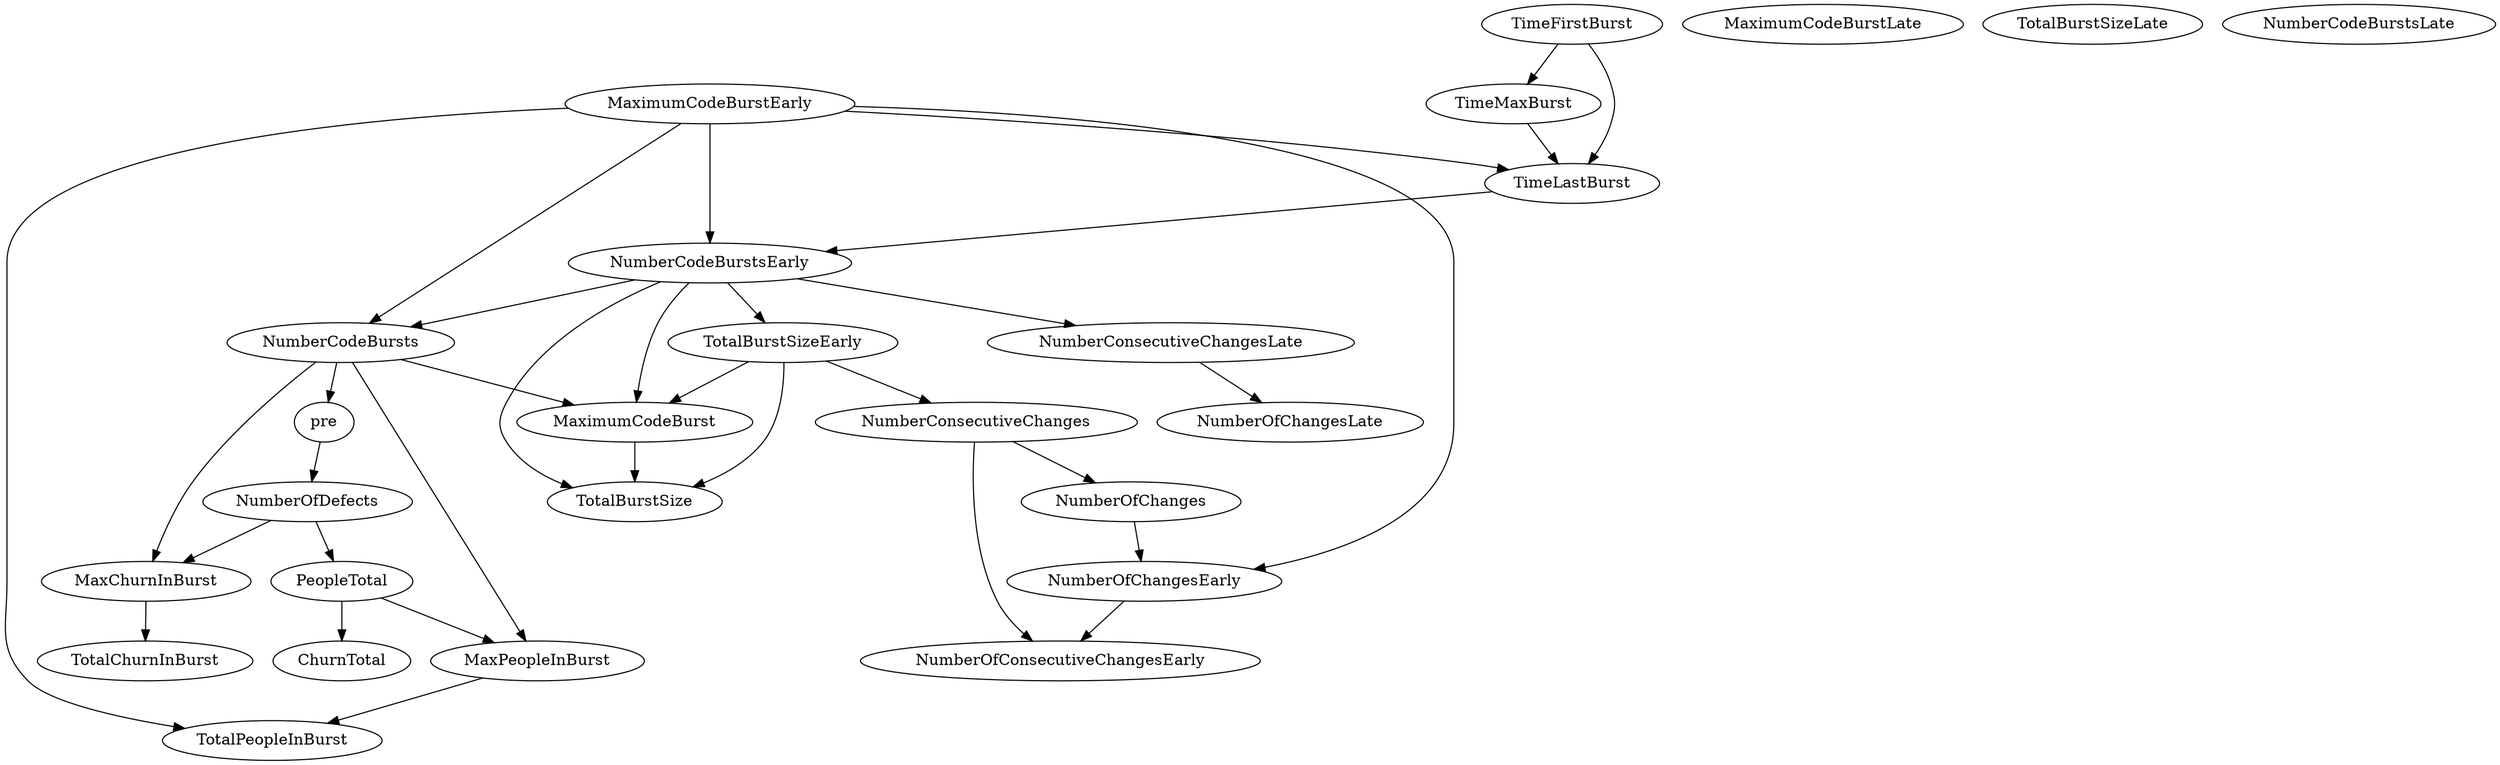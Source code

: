 digraph {
   TotalPeopleInBurst;
   MaximumCodeBurstLate;
   NumberOfChanges;
   MaxPeopleInBurst;
   TotalBurstSizeLate;
   NumberCodeBurstsLate;
   NumberOfChangesLate;
   NumberOfChangesEarly;
   MaxChurnInBurst;
   MaximumCodeBurstEarly;
   NumberCodeBurstsEarly;
   TimeFirstBurst;
   TotalChurnInBurst;
   ChurnTotal;
   MaximumCodeBurst;
   NumberOfConsecutiveChangesEarly;
   NumberConsecutiveChangesLate;
   TotalBurstSizeEarly;
   TotalBurstSize;
   TimeMaxBurst;
   NumberConsecutiveChanges;
   TimeLastBurst;
   NumberCodeBursts;
   PeopleTotal;
   pre;
   NumberOfDefects;
   NumberOfChanges -> NumberOfChangesEarly;
   MaxPeopleInBurst -> TotalPeopleInBurst;
   NumberOfChangesEarly -> NumberOfConsecutiveChangesEarly;
   MaxChurnInBurst -> TotalChurnInBurst;
   MaximumCodeBurstEarly -> TotalPeopleInBurst;
   MaximumCodeBurstEarly -> NumberOfChangesEarly;
   MaximumCodeBurstEarly -> NumberCodeBurstsEarly;
   MaximumCodeBurstEarly -> TimeLastBurst;
   MaximumCodeBurstEarly -> NumberCodeBursts;
   NumberCodeBurstsEarly -> MaximumCodeBurst;
   NumberCodeBurstsEarly -> NumberConsecutiveChangesLate;
   NumberCodeBurstsEarly -> TotalBurstSizeEarly;
   NumberCodeBurstsEarly -> TotalBurstSize;
   NumberCodeBurstsEarly -> NumberCodeBursts;
   TimeFirstBurst -> TimeMaxBurst;
   TimeFirstBurst -> TimeLastBurst;
   MaximumCodeBurst -> TotalBurstSize;
   NumberConsecutiveChangesLate -> NumberOfChangesLate;
   TotalBurstSizeEarly -> MaximumCodeBurst;
   TotalBurstSizeEarly -> TotalBurstSize;
   TotalBurstSizeEarly -> NumberConsecutiveChanges;
   TimeMaxBurst -> TimeLastBurst;
   NumberConsecutiveChanges -> NumberOfChanges;
   NumberConsecutiveChanges -> NumberOfConsecutiveChangesEarly;
   TimeLastBurst -> NumberCodeBurstsEarly;
   NumberCodeBursts -> MaxPeopleInBurst;
   NumberCodeBursts -> MaxChurnInBurst;
   NumberCodeBursts -> MaximumCodeBurst;
   NumberCodeBursts -> pre;
   PeopleTotal -> MaxPeopleInBurst;
   PeopleTotal -> ChurnTotal;
   pre -> NumberOfDefects;
   NumberOfDefects -> MaxChurnInBurst;
   NumberOfDefects -> PeopleTotal;
}
